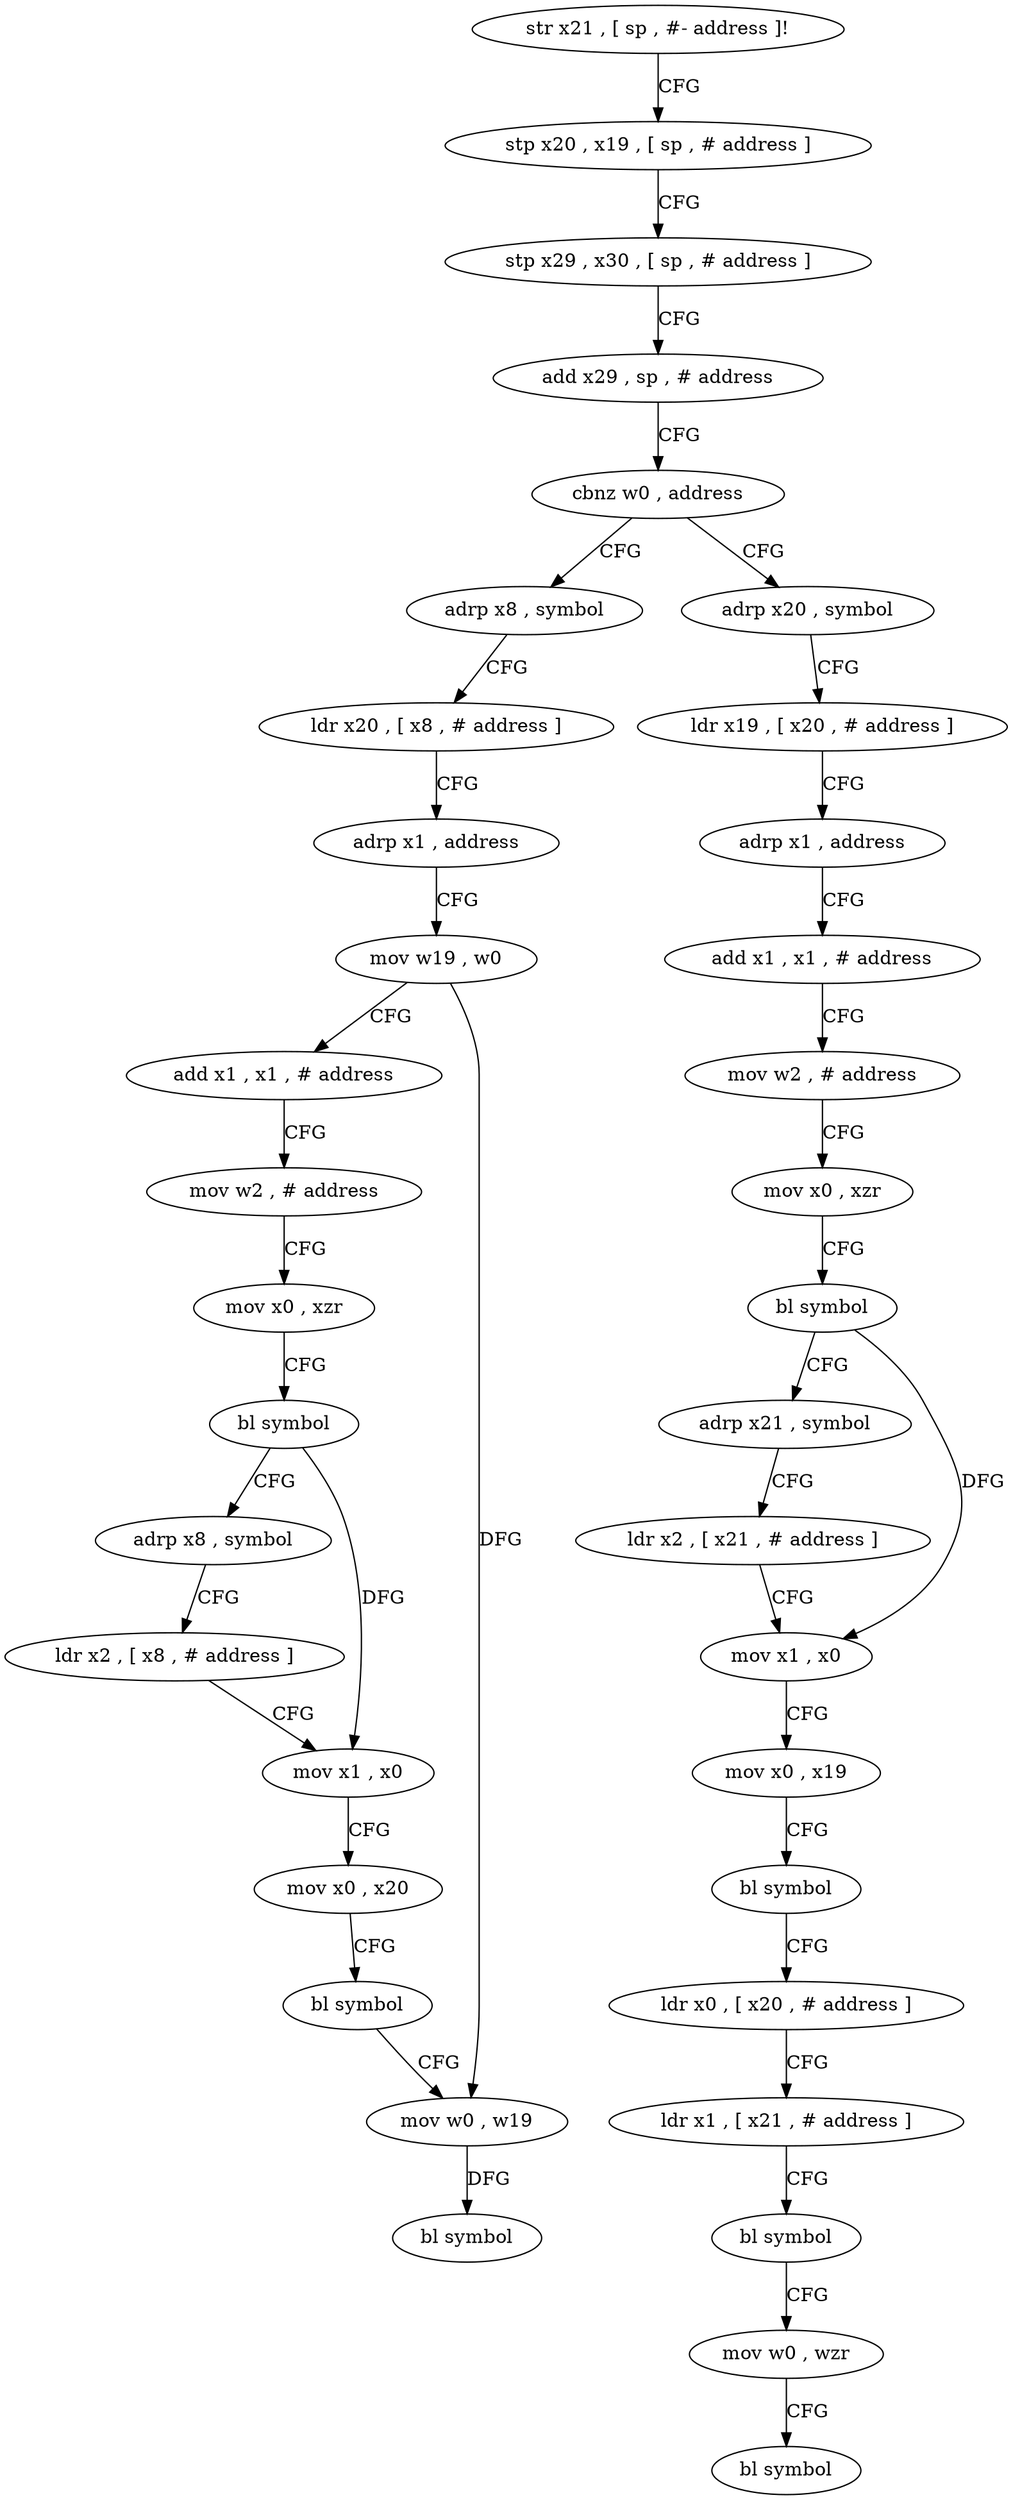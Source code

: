 digraph "func" {
"4206352" [label = "str x21 , [ sp , #- address ]!" ]
"4206356" [label = "stp x20 , x19 , [ sp , # address ]" ]
"4206360" [label = "stp x29 , x30 , [ sp , # address ]" ]
"4206364" [label = "add x29 , sp , # address" ]
"4206368" [label = "cbnz w0 , address" ]
"4206440" [label = "adrp x8 , symbol" ]
"4206372" [label = "adrp x20 , symbol" ]
"4206444" [label = "ldr x20 , [ x8 , # address ]" ]
"4206448" [label = "adrp x1 , address" ]
"4206452" [label = "mov w19 , w0" ]
"4206456" [label = "add x1 , x1 , # address" ]
"4206460" [label = "mov w2 , # address" ]
"4206464" [label = "mov x0 , xzr" ]
"4206468" [label = "bl symbol" ]
"4206472" [label = "adrp x8 , symbol" ]
"4206476" [label = "ldr x2 , [ x8 , # address ]" ]
"4206480" [label = "mov x1 , x0" ]
"4206484" [label = "mov x0 , x20" ]
"4206488" [label = "bl symbol" ]
"4206492" [label = "mov w0 , w19" ]
"4206496" [label = "bl symbol" ]
"4206376" [label = "ldr x19 , [ x20 , # address ]" ]
"4206380" [label = "adrp x1 , address" ]
"4206384" [label = "add x1 , x1 , # address" ]
"4206388" [label = "mov w2 , # address" ]
"4206392" [label = "mov x0 , xzr" ]
"4206396" [label = "bl symbol" ]
"4206400" [label = "adrp x21 , symbol" ]
"4206404" [label = "ldr x2 , [ x21 , # address ]" ]
"4206408" [label = "mov x1 , x0" ]
"4206412" [label = "mov x0 , x19" ]
"4206416" [label = "bl symbol" ]
"4206420" [label = "ldr x0 , [ x20 , # address ]" ]
"4206424" [label = "ldr x1 , [ x21 , # address ]" ]
"4206428" [label = "bl symbol" ]
"4206432" [label = "mov w0 , wzr" ]
"4206436" [label = "bl symbol" ]
"4206352" -> "4206356" [ label = "CFG" ]
"4206356" -> "4206360" [ label = "CFG" ]
"4206360" -> "4206364" [ label = "CFG" ]
"4206364" -> "4206368" [ label = "CFG" ]
"4206368" -> "4206440" [ label = "CFG" ]
"4206368" -> "4206372" [ label = "CFG" ]
"4206440" -> "4206444" [ label = "CFG" ]
"4206372" -> "4206376" [ label = "CFG" ]
"4206444" -> "4206448" [ label = "CFG" ]
"4206448" -> "4206452" [ label = "CFG" ]
"4206452" -> "4206456" [ label = "CFG" ]
"4206452" -> "4206492" [ label = "DFG" ]
"4206456" -> "4206460" [ label = "CFG" ]
"4206460" -> "4206464" [ label = "CFG" ]
"4206464" -> "4206468" [ label = "CFG" ]
"4206468" -> "4206472" [ label = "CFG" ]
"4206468" -> "4206480" [ label = "DFG" ]
"4206472" -> "4206476" [ label = "CFG" ]
"4206476" -> "4206480" [ label = "CFG" ]
"4206480" -> "4206484" [ label = "CFG" ]
"4206484" -> "4206488" [ label = "CFG" ]
"4206488" -> "4206492" [ label = "CFG" ]
"4206492" -> "4206496" [ label = "DFG" ]
"4206376" -> "4206380" [ label = "CFG" ]
"4206380" -> "4206384" [ label = "CFG" ]
"4206384" -> "4206388" [ label = "CFG" ]
"4206388" -> "4206392" [ label = "CFG" ]
"4206392" -> "4206396" [ label = "CFG" ]
"4206396" -> "4206400" [ label = "CFG" ]
"4206396" -> "4206408" [ label = "DFG" ]
"4206400" -> "4206404" [ label = "CFG" ]
"4206404" -> "4206408" [ label = "CFG" ]
"4206408" -> "4206412" [ label = "CFG" ]
"4206412" -> "4206416" [ label = "CFG" ]
"4206416" -> "4206420" [ label = "CFG" ]
"4206420" -> "4206424" [ label = "CFG" ]
"4206424" -> "4206428" [ label = "CFG" ]
"4206428" -> "4206432" [ label = "CFG" ]
"4206432" -> "4206436" [ label = "CFG" ]
}
